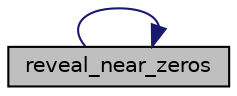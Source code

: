 digraph "reveal_near_zeros"
{
 // LATEX_PDF_SIZE
  edge [fontname="Helvetica",fontsize="10",labelfontname="Helvetica",labelfontsize="10"];
  node [fontname="Helvetica",fontsize="10",shape=record];
  rankdir="LR";
  Node1 [label="reveal_near_zeros",height=0.2,width=0.4,color="black", fillcolor="grey75", style="filled", fontcolor="black",tooltip="Reveals cells near a cell with zero bombs around it."];
  Node1 -> Node1 [color="midnightblue",fontsize="10",style="solid"];
}
